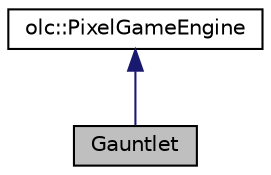 digraph "Gauntlet"
{
 // LATEX_PDF_SIZE
  edge [fontname="Helvetica",fontsize="10",labelfontname="Helvetica",labelfontsize="10"];
  node [fontname="Helvetica",fontsize="10",shape=record];
  Node1 [label="Gauntlet",height=0.2,width=0.4,color="black", fillcolor="grey75", style="filled", fontcolor="black",tooltip=" "];
  Node2 -> Node1 [dir="back",color="midnightblue",fontsize="10",style="solid",fontname="Helvetica"];
  Node2 [label="olc::PixelGameEngine",height=0.2,width=0.4,color="black", fillcolor="white", style="filled",URL="$classolc_1_1_pixel_game_engine.html",tooltip=" "];
}
